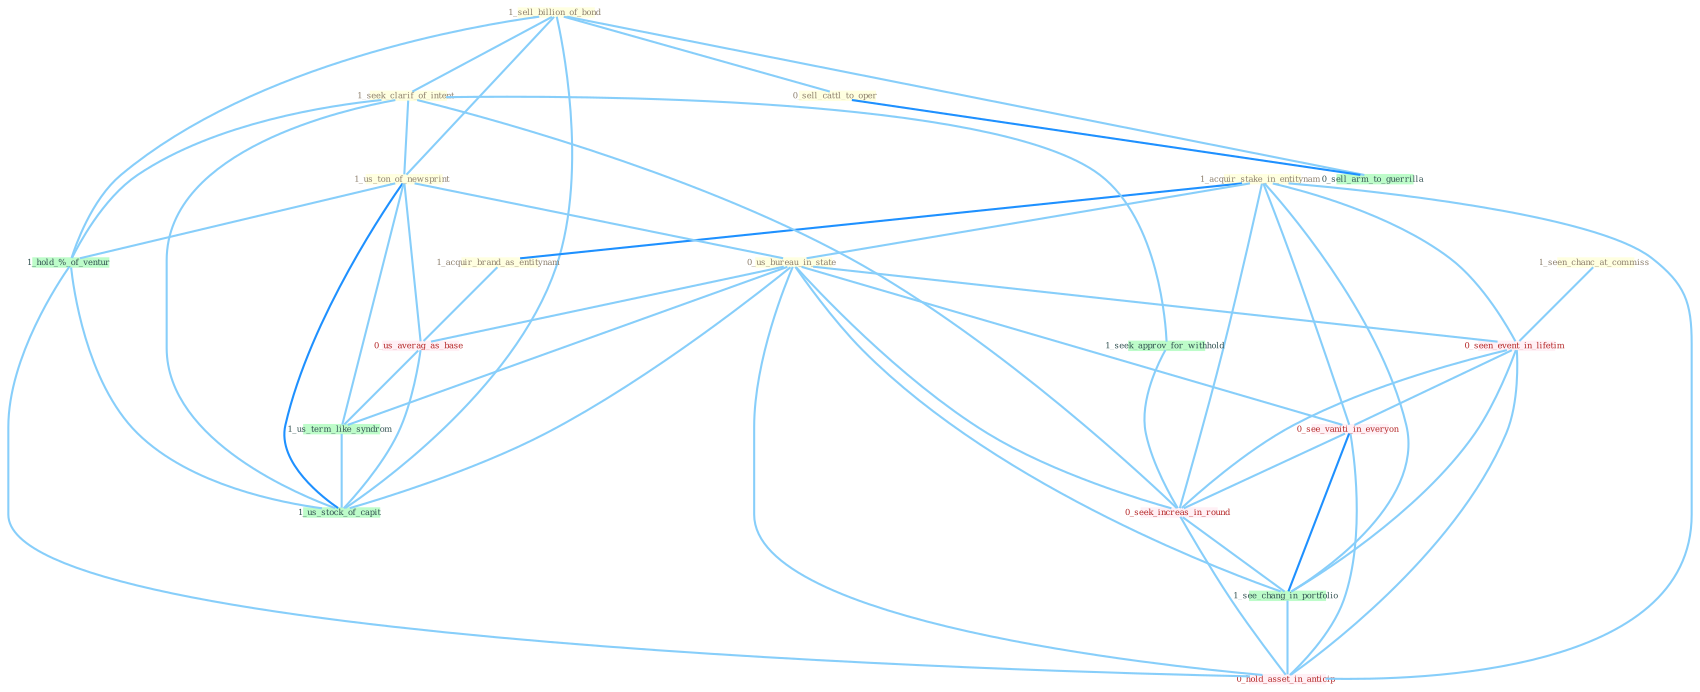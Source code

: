 Graph G{ 
    node
    [shape=polygon,style=filled,width=.5,height=.06,color="#BDFCC9",fixedsize=true,fontsize=4,
    fontcolor="#2f4f4f"];
    {node
    [color="#ffffe0", fontcolor="#8b7d6b"] "1_sell_billion_of_bond " "1_acquir_stake_in_entitynam " "1_seek_clarif_of_intent " "1_acquir_brand_as_entitynam " "1_seen_chanc_at_commiss " "1_us_ton_of_newsprint " "0_sell_cattl_to_oper " "0_us_bureau_in_state "}
{node [color="#fff0f5", fontcolor="#b22222"] "0_seen_event_in_lifetim " "0_us_averag_as_base " "0_see_vaniti_in_everyon " "0_seek_increas_in_round " "0_hold_asset_in_anticip "}
edge [color="#B0E2FF"];

	"1_sell_billion_of_bond " -- "1_seek_clarif_of_intent " [w="1", color="#87cefa" ];
	"1_sell_billion_of_bond " -- "1_us_ton_of_newsprint " [w="1", color="#87cefa" ];
	"1_sell_billion_of_bond " -- "0_sell_cattl_to_oper " [w="1", color="#87cefa" ];
	"1_sell_billion_of_bond " -- "1_hold_%_of_ventur " [w="1", color="#87cefa" ];
	"1_sell_billion_of_bond " -- "0_sell_arm_to_guerrilla " [w="1", color="#87cefa" ];
	"1_sell_billion_of_bond " -- "1_us_stock_of_capit " [w="1", color="#87cefa" ];
	"1_acquir_stake_in_entitynam " -- "1_acquir_brand_as_entitynam " [w="2", color="#1e90ff" , len=0.8];
	"1_acquir_stake_in_entitynam " -- "0_us_bureau_in_state " [w="1", color="#87cefa" ];
	"1_acquir_stake_in_entitynam " -- "0_seen_event_in_lifetim " [w="1", color="#87cefa" ];
	"1_acquir_stake_in_entitynam " -- "0_see_vaniti_in_everyon " [w="1", color="#87cefa" ];
	"1_acquir_stake_in_entitynam " -- "0_seek_increas_in_round " [w="1", color="#87cefa" ];
	"1_acquir_stake_in_entitynam " -- "1_see_chang_in_portfolio " [w="1", color="#87cefa" ];
	"1_acquir_stake_in_entitynam " -- "0_hold_asset_in_anticip " [w="1", color="#87cefa" ];
	"1_seek_clarif_of_intent " -- "1_us_ton_of_newsprint " [w="1", color="#87cefa" ];
	"1_seek_clarif_of_intent " -- "1_seek_approv_for_withhold " [w="1", color="#87cefa" ];
	"1_seek_clarif_of_intent " -- "1_hold_%_of_ventur " [w="1", color="#87cefa" ];
	"1_seek_clarif_of_intent " -- "0_seek_increas_in_round " [w="1", color="#87cefa" ];
	"1_seek_clarif_of_intent " -- "1_us_stock_of_capit " [w="1", color="#87cefa" ];
	"1_acquir_brand_as_entitynam " -- "0_us_averag_as_base " [w="1", color="#87cefa" ];
	"1_seen_chanc_at_commiss " -- "0_seen_event_in_lifetim " [w="1", color="#87cefa" ];
	"1_us_ton_of_newsprint " -- "0_us_bureau_in_state " [w="1", color="#87cefa" ];
	"1_us_ton_of_newsprint " -- "0_us_averag_as_base " [w="1", color="#87cefa" ];
	"1_us_ton_of_newsprint " -- "1_us_term_like_syndrom " [w="1", color="#87cefa" ];
	"1_us_ton_of_newsprint " -- "1_hold_%_of_ventur " [w="1", color="#87cefa" ];
	"1_us_ton_of_newsprint " -- "1_us_stock_of_capit " [w="2", color="#1e90ff" , len=0.8];
	"0_sell_cattl_to_oper " -- "0_sell_arm_to_guerrilla " [w="2", color="#1e90ff" , len=0.8];
	"0_us_bureau_in_state " -- "0_seen_event_in_lifetim " [w="1", color="#87cefa" ];
	"0_us_bureau_in_state " -- "0_us_averag_as_base " [w="1", color="#87cefa" ];
	"0_us_bureau_in_state " -- "1_us_term_like_syndrom " [w="1", color="#87cefa" ];
	"0_us_bureau_in_state " -- "0_see_vaniti_in_everyon " [w="1", color="#87cefa" ];
	"0_us_bureau_in_state " -- "0_seek_increas_in_round " [w="1", color="#87cefa" ];
	"0_us_bureau_in_state " -- "1_us_stock_of_capit " [w="1", color="#87cefa" ];
	"0_us_bureau_in_state " -- "1_see_chang_in_portfolio " [w="1", color="#87cefa" ];
	"0_us_bureau_in_state " -- "0_hold_asset_in_anticip " [w="1", color="#87cefa" ];
	"0_seen_event_in_lifetim " -- "0_see_vaniti_in_everyon " [w="1", color="#87cefa" ];
	"0_seen_event_in_lifetim " -- "0_seek_increas_in_round " [w="1", color="#87cefa" ];
	"0_seen_event_in_lifetim " -- "1_see_chang_in_portfolio " [w="1", color="#87cefa" ];
	"0_seen_event_in_lifetim " -- "0_hold_asset_in_anticip " [w="1", color="#87cefa" ];
	"0_us_averag_as_base " -- "1_us_term_like_syndrom " [w="1", color="#87cefa" ];
	"0_us_averag_as_base " -- "1_us_stock_of_capit " [w="1", color="#87cefa" ];
	"1_us_term_like_syndrom " -- "1_us_stock_of_capit " [w="1", color="#87cefa" ];
	"1_seek_approv_for_withhold " -- "0_seek_increas_in_round " [w="1", color="#87cefa" ];
	"1_hold_%_of_ventur " -- "1_us_stock_of_capit " [w="1", color="#87cefa" ];
	"1_hold_%_of_ventur " -- "0_hold_asset_in_anticip " [w="1", color="#87cefa" ];
	"0_see_vaniti_in_everyon " -- "0_seek_increas_in_round " [w="1", color="#87cefa" ];
	"0_see_vaniti_in_everyon " -- "1_see_chang_in_portfolio " [w="2", color="#1e90ff" , len=0.8];
	"0_see_vaniti_in_everyon " -- "0_hold_asset_in_anticip " [w="1", color="#87cefa" ];
	"0_seek_increas_in_round " -- "1_see_chang_in_portfolio " [w="1", color="#87cefa" ];
	"0_seek_increas_in_round " -- "0_hold_asset_in_anticip " [w="1", color="#87cefa" ];
	"1_see_chang_in_portfolio " -- "0_hold_asset_in_anticip " [w="1", color="#87cefa" ];
}